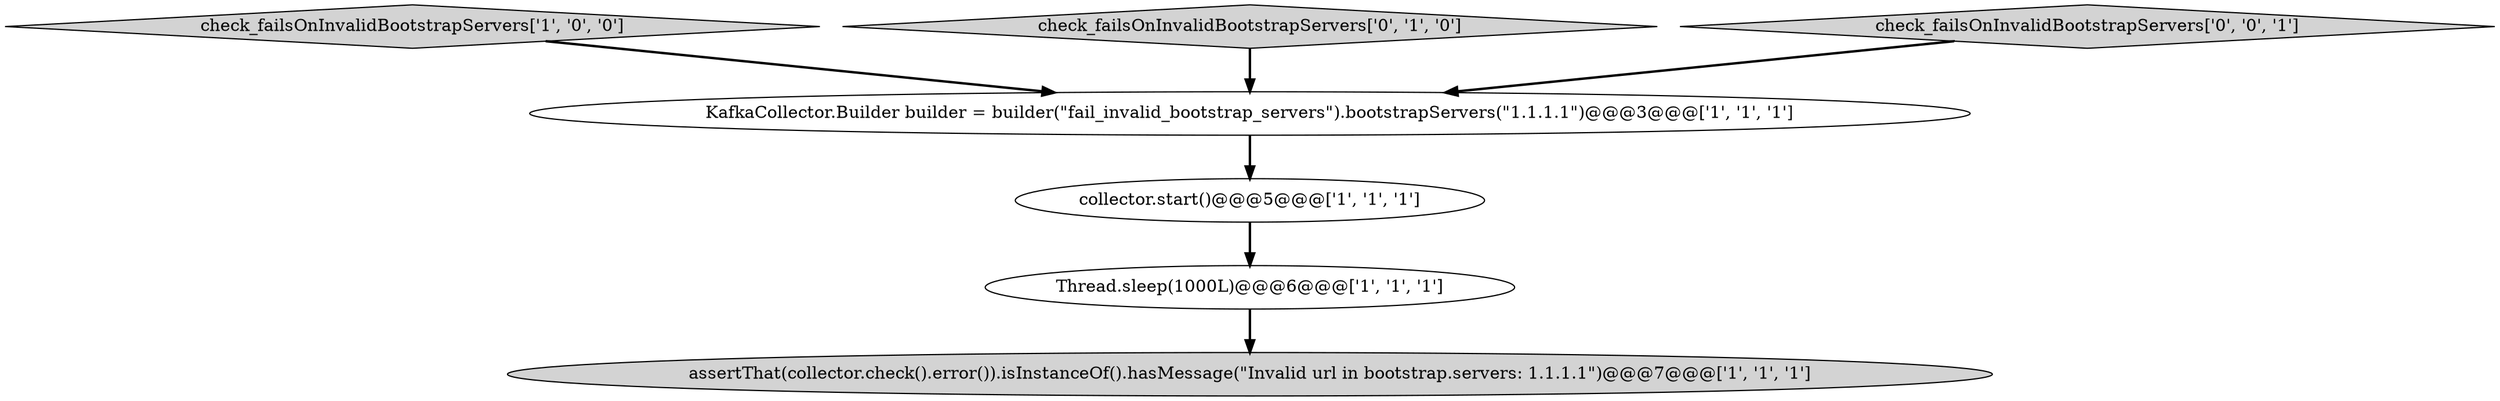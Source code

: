 digraph {
1 [style = filled, label = "check_failsOnInvalidBootstrapServers['1', '0', '0']", fillcolor = lightgray, shape = diamond image = "AAA0AAABBB1BBB"];
4 [style = filled, label = "KafkaCollector.Builder builder = builder(\"fail_invalid_bootstrap_servers\").bootstrapServers(\"1.1.1.1\")@@@3@@@['1', '1', '1']", fillcolor = white, shape = ellipse image = "AAA0AAABBB1BBB"];
2 [style = filled, label = "Thread.sleep(1000L)@@@6@@@['1', '1', '1']", fillcolor = white, shape = ellipse image = "AAA0AAABBB1BBB"];
0 [style = filled, label = "assertThat(collector.check().error()).isInstanceOf().hasMessage(\"Invalid url in bootstrap.servers: 1.1.1.1\")@@@7@@@['1', '1', '1']", fillcolor = lightgray, shape = ellipse image = "AAA0AAABBB1BBB"];
5 [style = filled, label = "check_failsOnInvalidBootstrapServers['0', '1', '0']", fillcolor = lightgray, shape = diamond image = "AAA0AAABBB2BBB"];
3 [style = filled, label = "collector.start()@@@5@@@['1', '1', '1']", fillcolor = white, shape = ellipse image = "AAA0AAABBB1BBB"];
6 [style = filled, label = "check_failsOnInvalidBootstrapServers['0', '0', '1']", fillcolor = lightgray, shape = diamond image = "AAA0AAABBB3BBB"];
4->3 [style = bold, label=""];
6->4 [style = bold, label=""];
1->4 [style = bold, label=""];
2->0 [style = bold, label=""];
3->2 [style = bold, label=""];
5->4 [style = bold, label=""];
}
